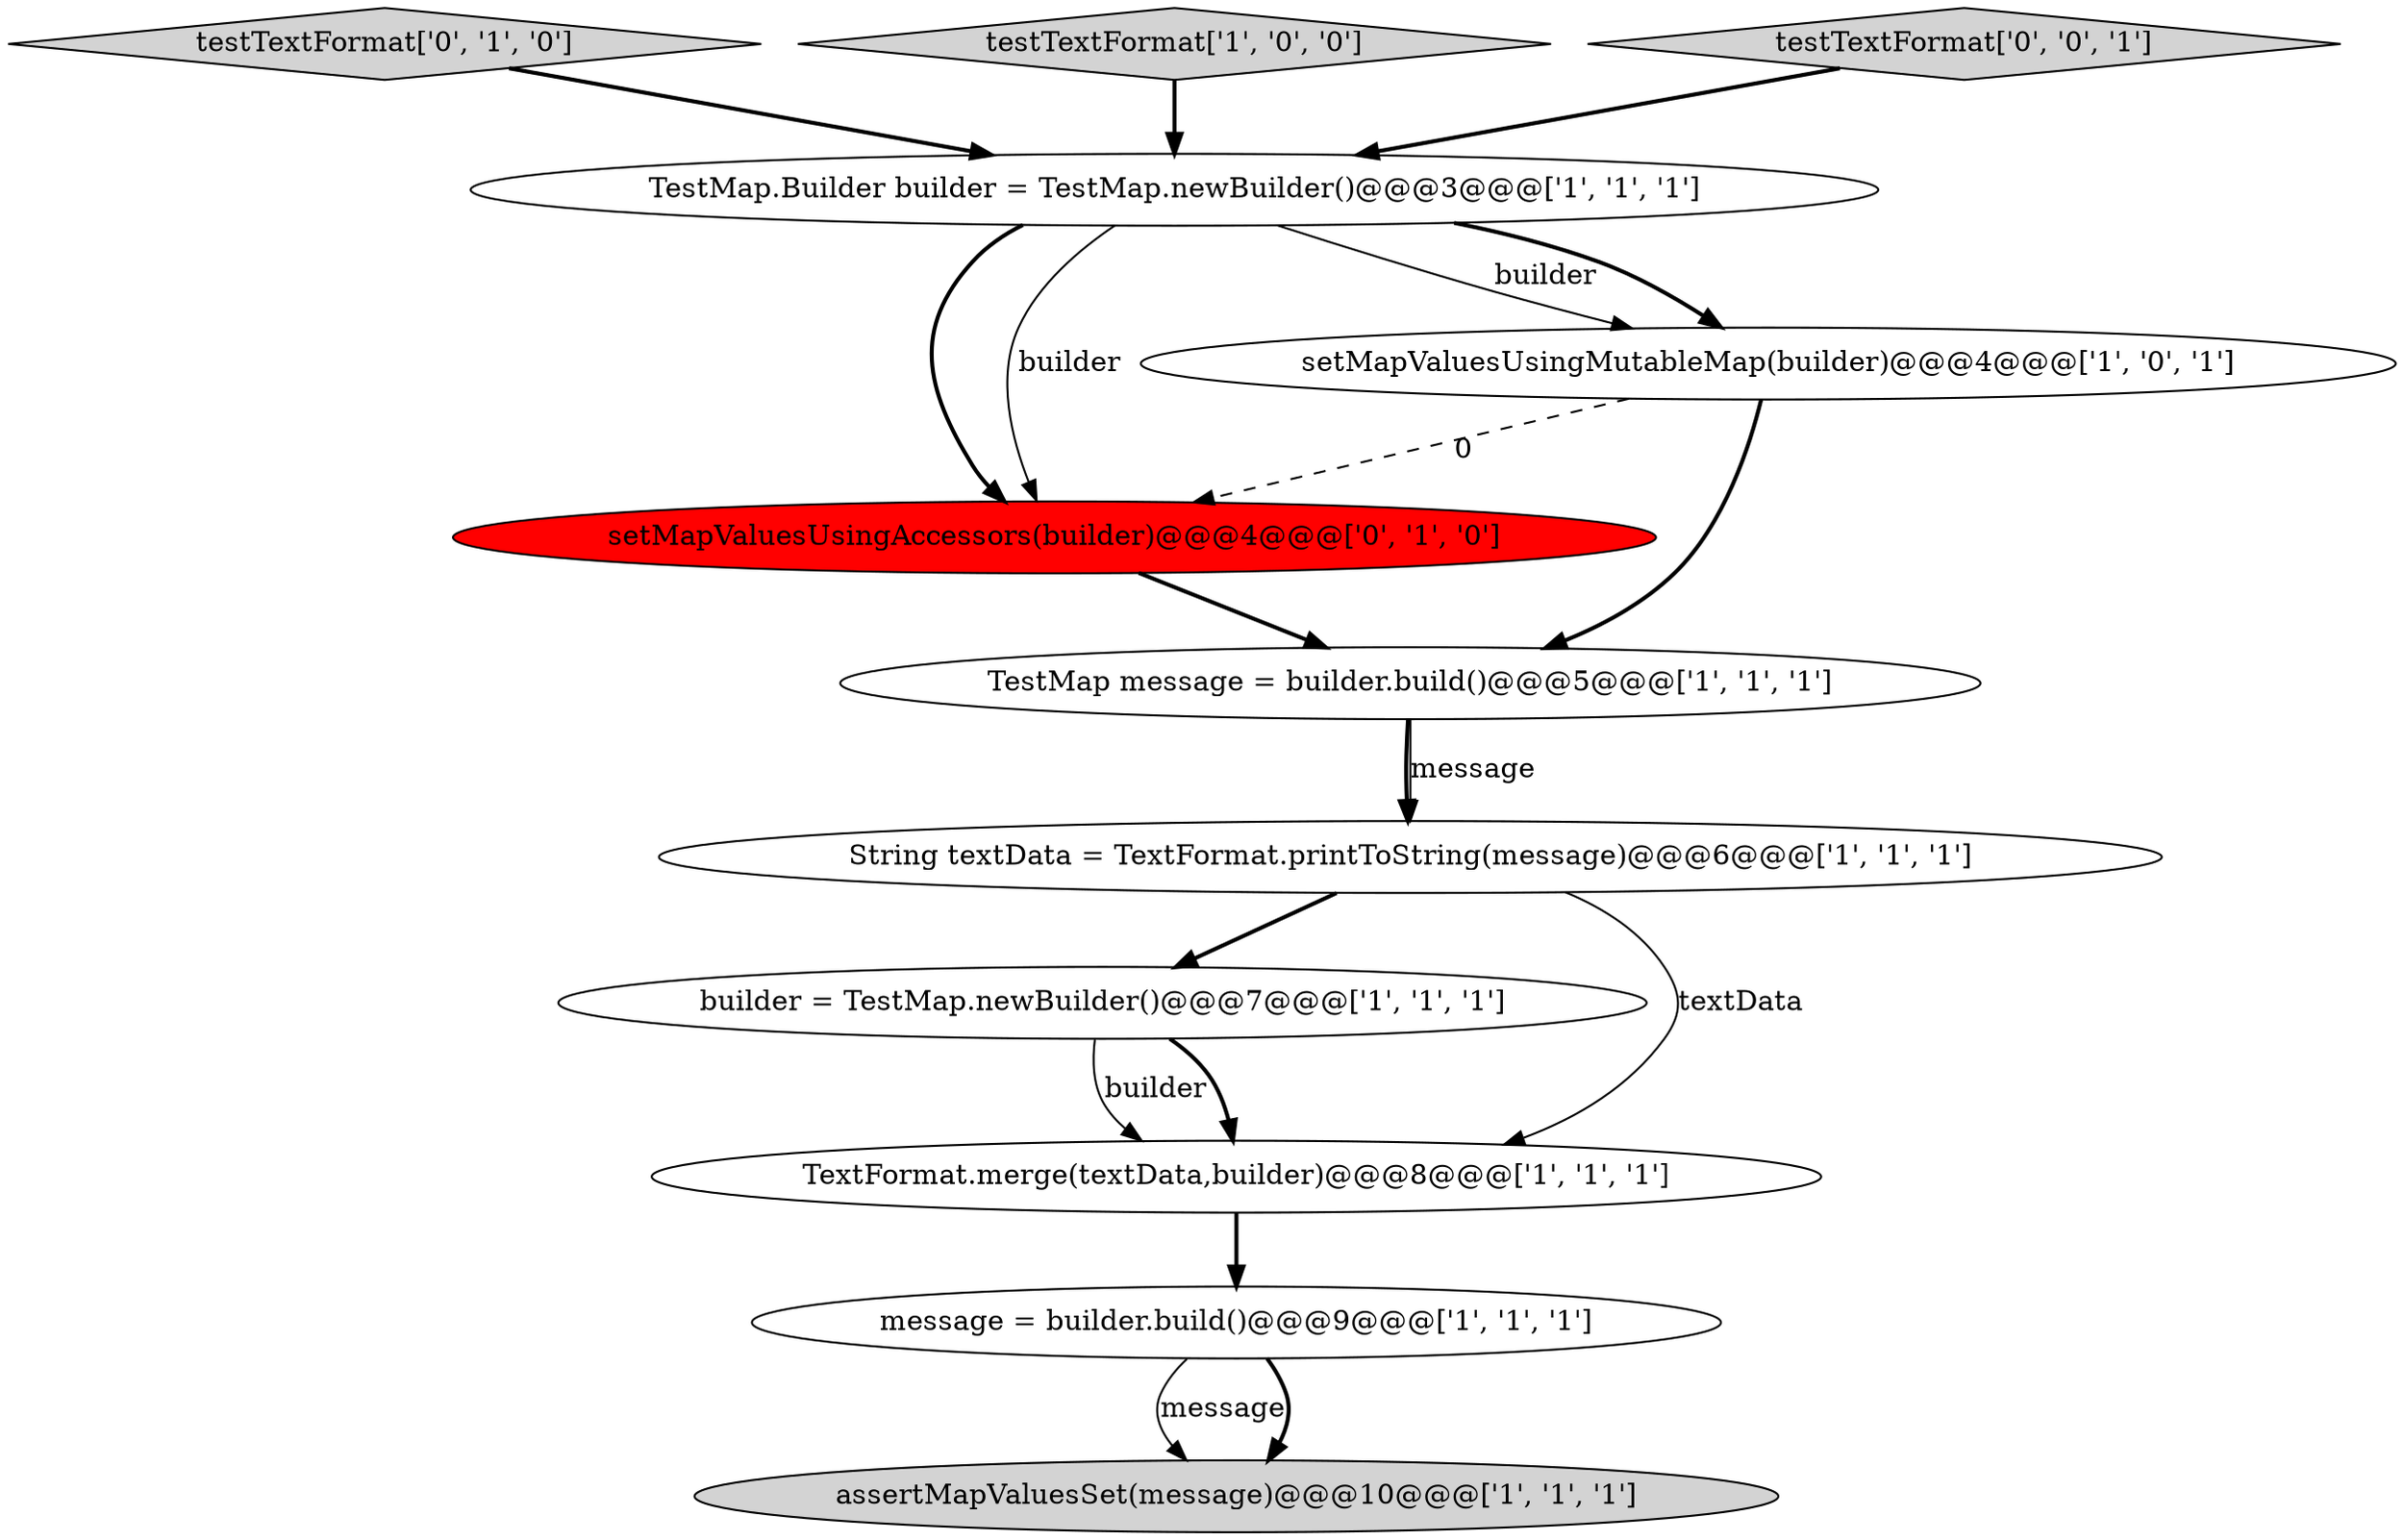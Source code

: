 digraph {
10 [style = filled, label = "setMapValuesUsingAccessors(builder)@@@4@@@['0', '1', '0']", fillcolor = red, shape = ellipse image = "AAA1AAABBB2BBB"];
0 [style = filled, label = "assertMapValuesSet(message)@@@10@@@['1', '1', '1']", fillcolor = lightgray, shape = ellipse image = "AAA0AAABBB1BBB"];
1 [style = filled, label = "String textData = TextFormat.printToString(message)@@@6@@@['1', '1', '1']", fillcolor = white, shape = ellipse image = "AAA0AAABBB1BBB"];
3 [style = filled, label = "TestMap.Builder builder = TestMap.newBuilder()@@@3@@@['1', '1', '1']", fillcolor = white, shape = ellipse image = "AAA0AAABBB1BBB"];
7 [style = filled, label = "builder = TestMap.newBuilder()@@@7@@@['1', '1', '1']", fillcolor = white, shape = ellipse image = "AAA0AAABBB1BBB"];
9 [style = filled, label = "testTextFormat['0', '1', '0']", fillcolor = lightgray, shape = diamond image = "AAA0AAABBB2BBB"];
4 [style = filled, label = "message = builder.build()@@@9@@@['1', '1', '1']", fillcolor = white, shape = ellipse image = "AAA0AAABBB1BBB"];
5 [style = filled, label = "TestMap message = builder.build()@@@5@@@['1', '1', '1']", fillcolor = white, shape = ellipse image = "AAA0AAABBB1BBB"];
6 [style = filled, label = "testTextFormat['1', '0', '0']", fillcolor = lightgray, shape = diamond image = "AAA0AAABBB1BBB"];
8 [style = filled, label = "TextFormat.merge(textData,builder)@@@8@@@['1', '1', '1']", fillcolor = white, shape = ellipse image = "AAA0AAABBB1BBB"];
2 [style = filled, label = "setMapValuesUsingMutableMap(builder)@@@4@@@['1', '0', '1']", fillcolor = white, shape = ellipse image = "AAA0AAABBB1BBB"];
11 [style = filled, label = "testTextFormat['0', '0', '1']", fillcolor = lightgray, shape = diamond image = "AAA0AAABBB3BBB"];
9->3 [style = bold, label=""];
6->3 [style = bold, label=""];
5->1 [style = bold, label=""];
3->10 [style = bold, label=""];
4->0 [style = solid, label="message"];
7->8 [style = solid, label="builder"];
1->8 [style = solid, label="textData"];
8->4 [style = bold, label=""];
3->2 [style = solid, label="builder"];
3->2 [style = bold, label=""];
10->5 [style = bold, label=""];
7->8 [style = bold, label=""];
3->10 [style = solid, label="builder"];
11->3 [style = bold, label=""];
5->1 [style = solid, label="message"];
1->7 [style = bold, label=""];
2->10 [style = dashed, label="0"];
4->0 [style = bold, label=""];
2->5 [style = bold, label=""];
}
